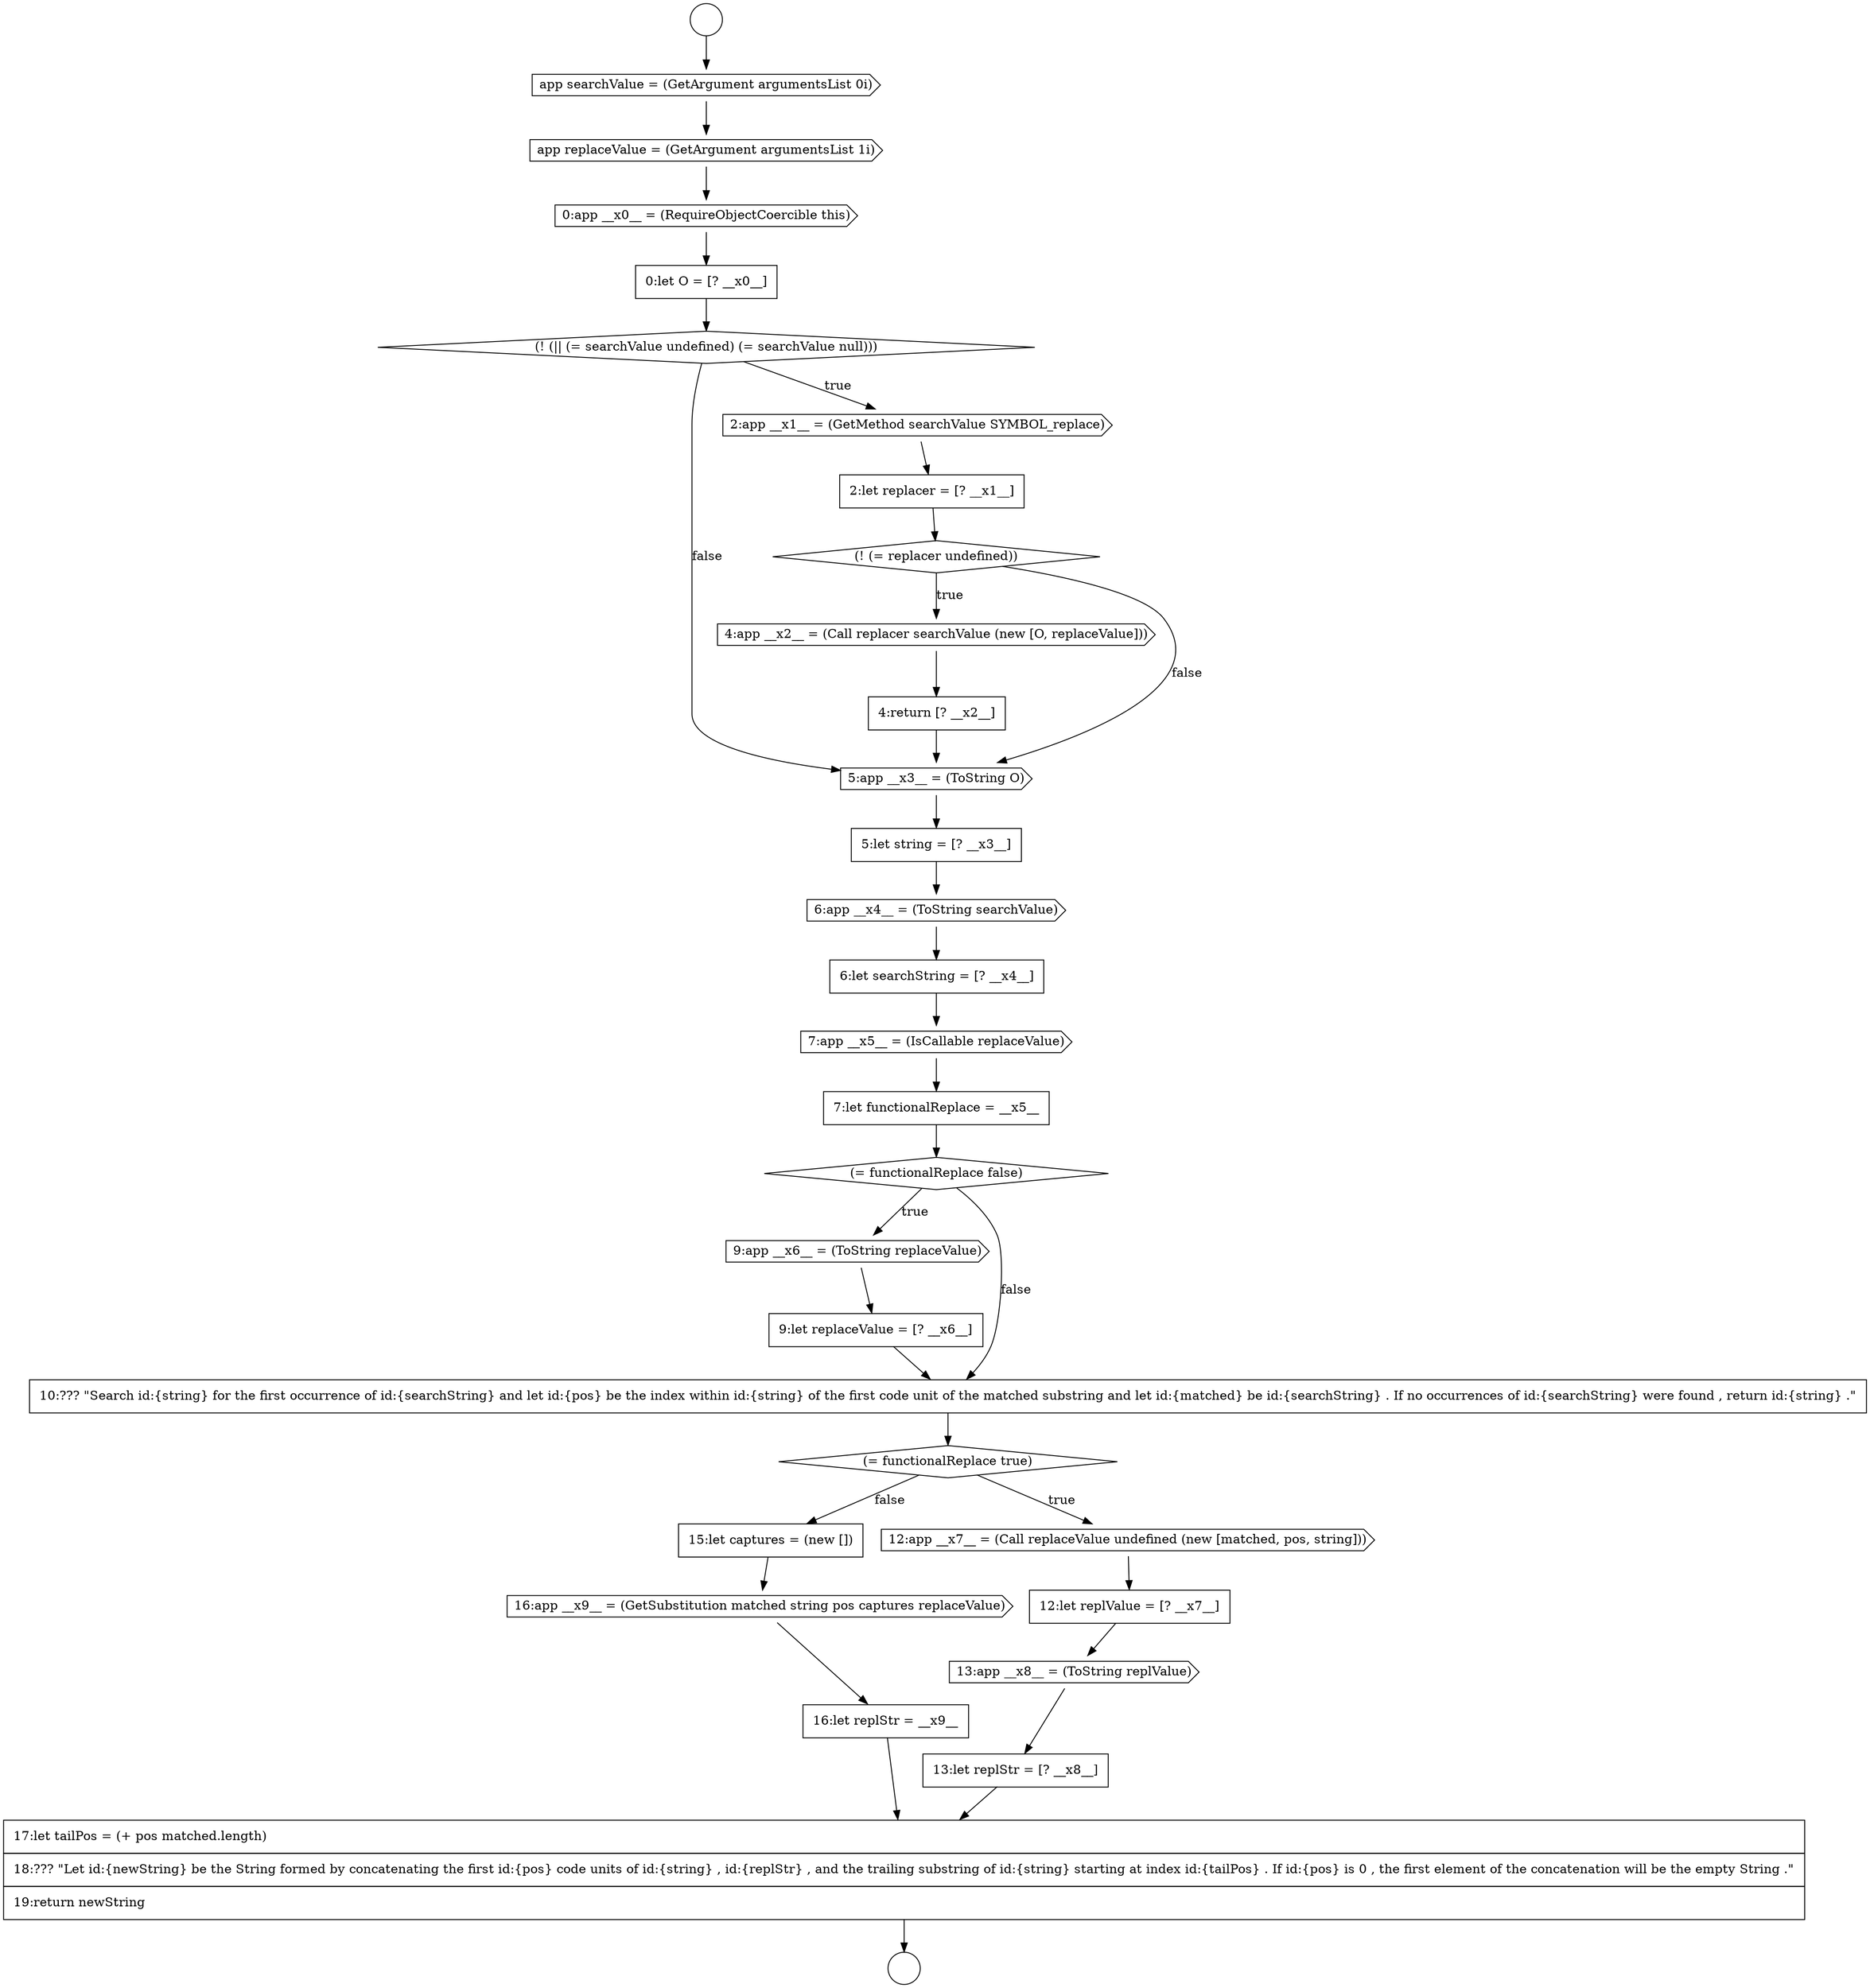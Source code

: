 digraph {
  node12507 [shape=cds, label=<<font color="black">7:app __x5__ = (IsCallable replaceValue)</font>> color="black" fillcolor="white" style=filled]
  node12500 [shape=diamond, label=<<font color="black">(! (= replacer undefined))</font>> color="black" fillcolor="white" style=filled]
  node12517 [shape=none, margin=0, label=<<font color="black">
    <table border="0" cellborder="1" cellspacing="0" cellpadding="10">
      <tr><td align="left">13:let replStr = [? __x8__]</td></tr>
    </table>
  </font>> color="black" fillcolor="white" style=filled]
  node12510 [shape=cds, label=<<font color="black">9:app __x6__ = (ToString replaceValue)</font>> color="black" fillcolor="white" style=filled]
  node12518 [shape=none, margin=0, label=<<font color="black">
    <table border="0" cellborder="1" cellspacing="0" cellpadding="10">
      <tr><td align="left">15:let captures = (new [])</td></tr>
    </table>
  </font>> color="black" fillcolor="white" style=filled]
  node12501 [shape=cds, label=<<font color="black">4:app __x2__ = (Call replacer searchValue (new [O, replaceValue]))</font>> color="black" fillcolor="white" style=filled]
  node12513 [shape=diamond, label=<<font color="black">(= functionalReplace true)</font>> color="black" fillcolor="white" style=filled]
  node12509 [shape=diamond, label=<<font color="black">(= functionalReplace false)</font>> color="black" fillcolor="white" style=filled]
  node12497 [shape=diamond, label=<<font color="black">(! (|| (= searchValue undefined) (= searchValue null)))</font>> color="black" fillcolor="white" style=filled]
  node12492 [shape=circle label=" " color="black" fillcolor="white" style=filled]
  node12514 [shape=cds, label=<<font color="black">12:app __x7__ = (Call replaceValue undefined (new [matched, pos, string]))</font>> color="black" fillcolor="white" style=filled]
  node12512 [shape=none, margin=0, label=<<font color="black">
    <table border="0" cellborder="1" cellspacing="0" cellpadding="10">
      <tr><td align="left">10:??? &quot;Search id:{string} for the first occurrence of id:{searchString} and let id:{pos} be the index within id:{string} of the first code unit of the matched substring and let id:{matched} be id:{searchString} . If no occurrences of id:{searchString} were found , return id:{string} .&quot;</td></tr>
    </table>
  </font>> color="black" fillcolor="white" style=filled]
  node12495 [shape=cds, label=<<font color="black">0:app __x0__ = (RequireObjectCoercible this)</font>> color="black" fillcolor="white" style=filled]
  node12516 [shape=cds, label=<<font color="black">13:app __x8__ = (ToString replValue)</font>> color="black" fillcolor="white" style=filled]
  node12491 [shape=circle label=" " color="black" fillcolor="white" style=filled]
  node12503 [shape=cds, label=<<font color="black">5:app __x3__ = (ToString O)</font>> color="black" fillcolor="white" style=filled]
  node12508 [shape=none, margin=0, label=<<font color="black">
    <table border="0" cellborder="1" cellspacing="0" cellpadding="10">
      <tr><td align="left">7:let functionalReplace = __x5__</td></tr>
    </table>
  </font>> color="black" fillcolor="white" style=filled]
  node12511 [shape=none, margin=0, label=<<font color="black">
    <table border="0" cellborder="1" cellspacing="0" cellpadding="10">
      <tr><td align="left">9:let replaceValue = [? __x6__]</td></tr>
    </table>
  </font>> color="black" fillcolor="white" style=filled]
  node12494 [shape=cds, label=<<font color="black">app replaceValue = (GetArgument argumentsList 1i)</font>> color="black" fillcolor="white" style=filled]
  node12504 [shape=none, margin=0, label=<<font color="black">
    <table border="0" cellborder="1" cellspacing="0" cellpadding="10">
      <tr><td align="left">5:let string = [? __x3__]</td></tr>
    </table>
  </font>> color="black" fillcolor="white" style=filled]
  node12499 [shape=none, margin=0, label=<<font color="black">
    <table border="0" cellborder="1" cellspacing="0" cellpadding="10">
      <tr><td align="left">2:let replacer = [? __x1__]</td></tr>
    </table>
  </font>> color="black" fillcolor="white" style=filled]
  node12521 [shape=none, margin=0, label=<<font color="black">
    <table border="0" cellborder="1" cellspacing="0" cellpadding="10">
      <tr><td align="left">17:let tailPos = (+ pos matched.length)</td></tr>
      <tr><td align="left">18:??? &quot;Let id:{newString} be the String formed by concatenating the first id:{pos} code units of id:{string} , id:{replStr} , and the trailing substring of id:{string} starting at index id:{tailPos} . If id:{pos} is 0 , the first element of the concatenation will be the empty String .&quot;</td></tr>
      <tr><td align="left">19:return newString</td></tr>
    </table>
  </font>> color="black" fillcolor="white" style=filled]
  node12493 [shape=cds, label=<<font color="black">app searchValue = (GetArgument argumentsList 0i)</font>> color="black" fillcolor="white" style=filled]
  node12506 [shape=none, margin=0, label=<<font color="black">
    <table border="0" cellborder="1" cellspacing="0" cellpadding="10">
      <tr><td align="left">6:let searchString = [? __x4__]</td></tr>
    </table>
  </font>> color="black" fillcolor="white" style=filled]
  node12496 [shape=none, margin=0, label=<<font color="black">
    <table border="0" cellborder="1" cellspacing="0" cellpadding="10">
      <tr><td align="left">0:let O = [? __x0__]</td></tr>
    </table>
  </font>> color="black" fillcolor="white" style=filled]
  node12505 [shape=cds, label=<<font color="black">6:app __x4__ = (ToString searchValue)</font>> color="black" fillcolor="white" style=filled]
  node12502 [shape=none, margin=0, label=<<font color="black">
    <table border="0" cellborder="1" cellspacing="0" cellpadding="10">
      <tr><td align="left">4:return [? __x2__]</td></tr>
    </table>
  </font>> color="black" fillcolor="white" style=filled]
  node12519 [shape=cds, label=<<font color="black">16:app __x9__ = (GetSubstitution matched string pos captures replaceValue)</font>> color="black" fillcolor="white" style=filled]
  node12498 [shape=cds, label=<<font color="black">2:app __x1__ = (GetMethod searchValue SYMBOL_replace)</font>> color="black" fillcolor="white" style=filled]
  node12520 [shape=none, margin=0, label=<<font color="black">
    <table border="0" cellborder="1" cellspacing="0" cellpadding="10">
      <tr><td align="left">16:let replStr = __x9__</td></tr>
    </table>
  </font>> color="black" fillcolor="white" style=filled]
  node12515 [shape=none, margin=0, label=<<font color="black">
    <table border="0" cellborder="1" cellspacing="0" cellpadding="10">
      <tr><td align="left">12:let replValue = [? __x7__]</td></tr>
    </table>
  </font>> color="black" fillcolor="white" style=filled]
  node12506 -> node12507 [ color="black"]
  node12514 -> node12515 [ color="black"]
  node12515 -> node12516 [ color="black"]
  node12517 -> node12521 [ color="black"]
  node12497 -> node12498 [label=<<font color="black">true</font>> color="black"]
  node12497 -> node12503 [label=<<font color="black">false</font>> color="black"]
  node12512 -> node12513 [ color="black"]
  node12498 -> node12499 [ color="black"]
  node12493 -> node12494 [ color="black"]
  node12508 -> node12509 [ color="black"]
  node12499 -> node12500 [ color="black"]
  node12521 -> node12492 [ color="black"]
  node12513 -> node12514 [label=<<font color="black">true</font>> color="black"]
  node12513 -> node12518 [label=<<font color="black">false</font>> color="black"]
  node12510 -> node12511 [ color="black"]
  node12502 -> node12503 [ color="black"]
  node12509 -> node12510 [label=<<font color="black">true</font>> color="black"]
  node12509 -> node12512 [label=<<font color="black">false</font>> color="black"]
  node12519 -> node12520 [ color="black"]
  node12511 -> node12512 [ color="black"]
  node12520 -> node12521 [ color="black"]
  node12507 -> node12508 [ color="black"]
  node12503 -> node12504 [ color="black"]
  node12516 -> node12517 [ color="black"]
  node12501 -> node12502 [ color="black"]
  node12495 -> node12496 [ color="black"]
  node12496 -> node12497 [ color="black"]
  node12518 -> node12519 [ color="black"]
  node12505 -> node12506 [ color="black"]
  node12504 -> node12505 [ color="black"]
  node12494 -> node12495 [ color="black"]
  node12500 -> node12501 [label=<<font color="black">true</font>> color="black"]
  node12500 -> node12503 [label=<<font color="black">false</font>> color="black"]
  node12491 -> node12493 [ color="black"]
}
